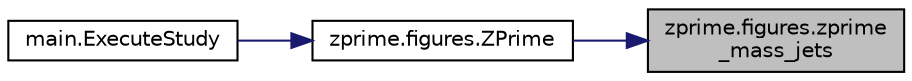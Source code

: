 digraph "zprime.figures.zprime_mass_jets"
{
 // INTERACTIVE_SVG=YES
 // LATEX_PDF_SIZE
  edge [fontname="Helvetica",fontsize="10",labelfontname="Helvetica",labelfontsize="10"];
  node [fontname="Helvetica",fontsize="10",shape=record];
  rankdir="RL";
  Node1 [label="zprime.figures.zprime\l_mass_jets",height=0.2,width=0.4,color="black", fillcolor="grey75", style="filled", fontcolor="black",tooltip=" "];
  Node1 -> Node2 [dir="back",color="midnightblue",fontsize="10",style="solid",fontname="Helvetica"];
  Node2 [label="zprime.figures.ZPrime",height=0.2,width=0.4,color="black", fillcolor="white", style="filled",URL="$namespacezprime_1_1figures.html#abff9842ae43efaa3520835ff1f67b874",tooltip=" "];
  Node2 -> Node3 [dir="back",color="midnightblue",fontsize="10",style="solid",fontname="Helvetica"];
  Node3 [label="main.ExecuteStudy",height=0.2,width=0.4,color="black", fillcolor="white", style="filled",URL="$namespacemain.html#a7afac8f5e46c718321f188d7888c2de0",tooltip=" "];
}
